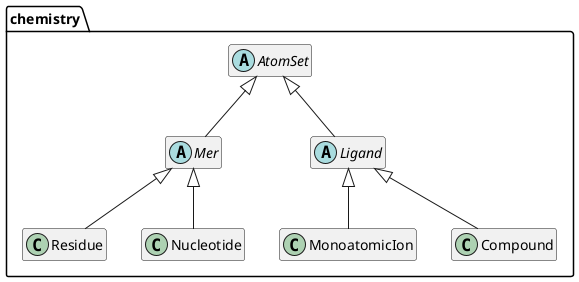 @startuml

hide empty members

package chemistry {
abstract class AtomSet{
}

abstract class Mer{
}

abstract Class Ligand{
}

class Residue{
}

class Nucleotide{
}

class MonoatomicIon{
}

class Compound{
}

AtomSet <|-- Mer
AtomSet <|-- Ligand

Mer <|-- Residue
Mer <|-- Nucleotide

Ligand <|-- MonoatomicIon
Ligand <|-- Compound

}

@enduml
